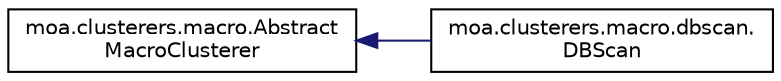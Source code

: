 digraph "Graphical Class Hierarchy"
{
 // LATEX_PDF_SIZE
  edge [fontname="Helvetica",fontsize="10",labelfontname="Helvetica",labelfontsize="10"];
  node [fontname="Helvetica",fontsize="10",shape=record];
  rankdir="LR";
  Node0 [label="moa.clusterers.macro.Abstract\lMacroClusterer",height=0.2,width=0.4,color="black", fillcolor="white", style="filled",URL="$classmoa_1_1clusterers_1_1macro_1_1_abstract_macro_clusterer.html",tooltip=" "];
  Node0 -> Node1 [dir="back",color="midnightblue",fontsize="10",style="solid",fontname="Helvetica"];
  Node1 [label="moa.clusterers.macro.dbscan.\lDBScan",height=0.2,width=0.4,color="black", fillcolor="white", style="filled",URL="$classmoa_1_1clusterers_1_1macro_1_1dbscan_1_1_d_b_scan.html",tooltip=" "];
}
